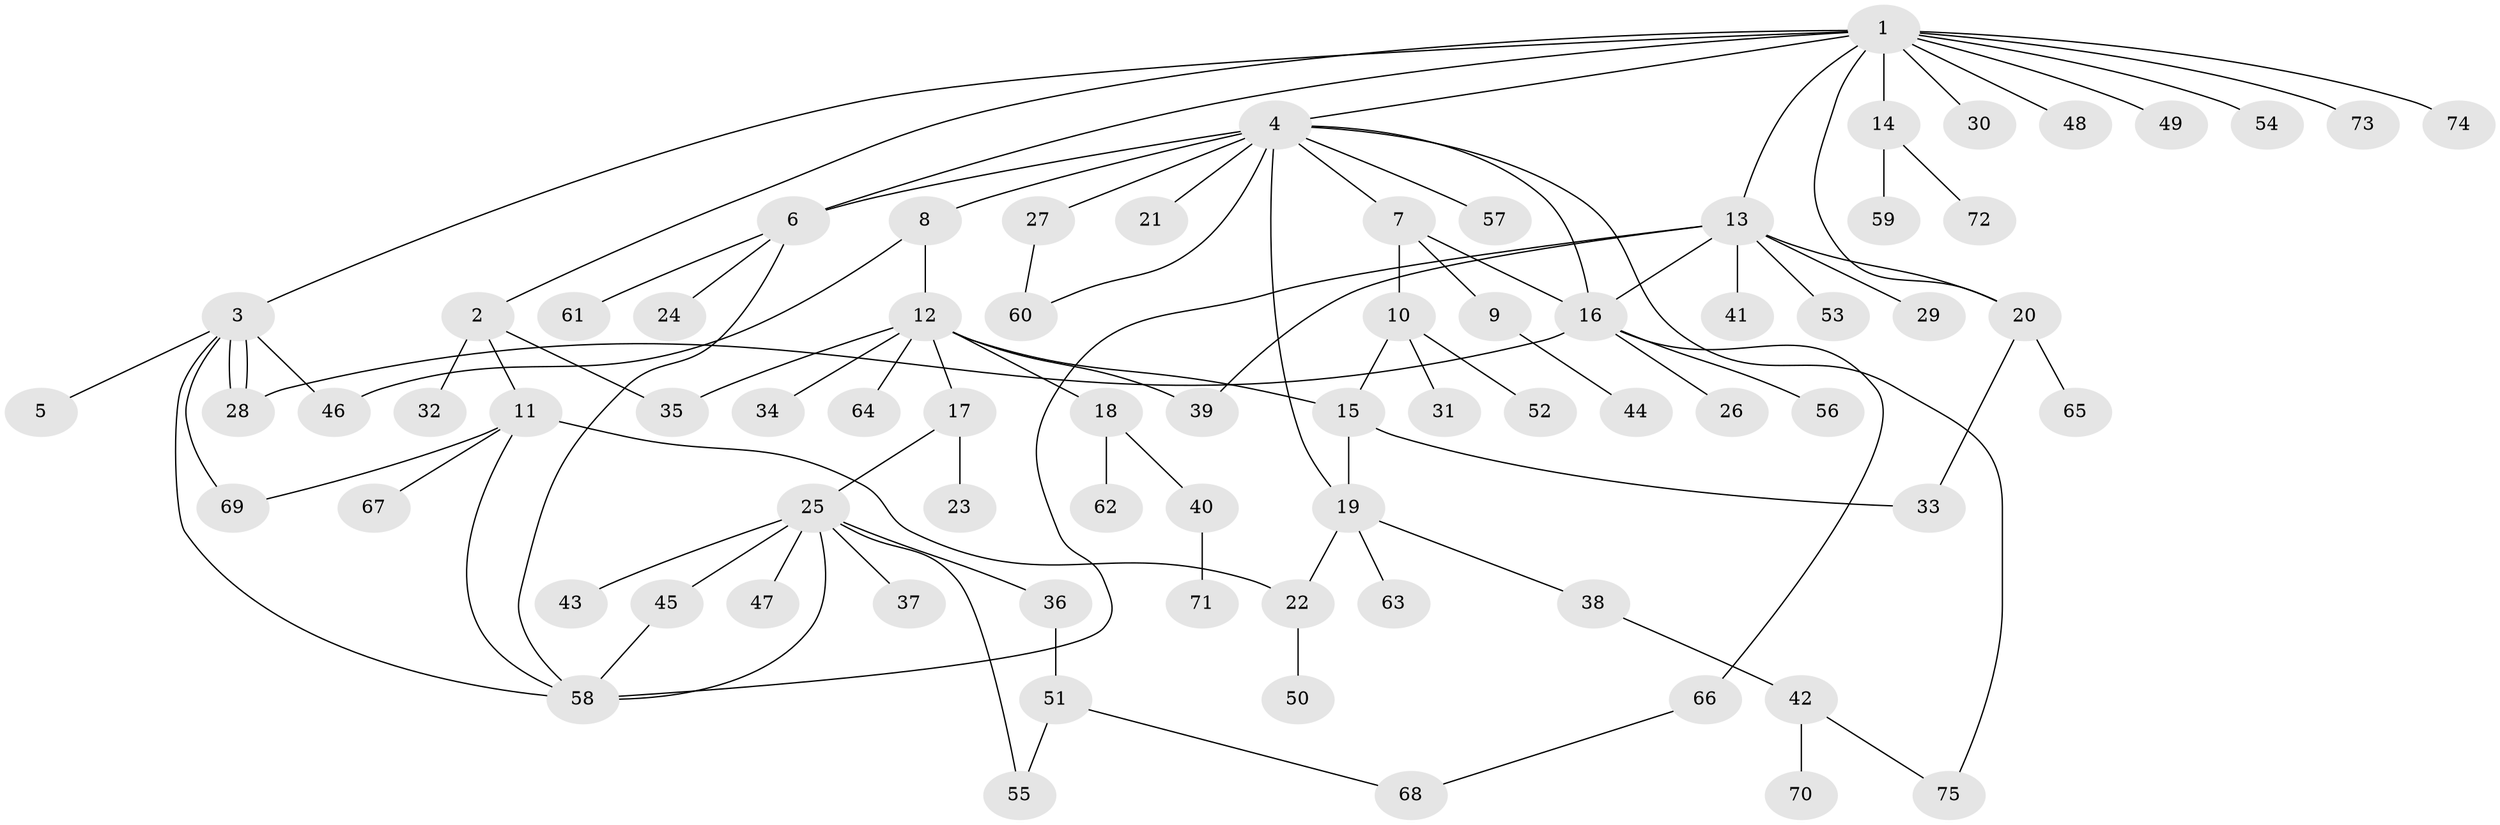 // coarse degree distribution, {11: 0.01818181818181818, 3: 0.07272727272727272, 6: 0.09090909090909091, 13: 0.01818181818181818, 1: 0.5454545454545454, 4: 0.03636363636363636, 8: 0.01818181818181818, 9: 0.01818181818181818, 2: 0.16363636363636364, 5: 0.01818181818181818}
// Generated by graph-tools (version 1.1) at 2025/41/03/06/25 10:41:52]
// undirected, 75 vertices, 97 edges
graph export_dot {
graph [start="1"]
  node [color=gray90,style=filled];
  1;
  2;
  3;
  4;
  5;
  6;
  7;
  8;
  9;
  10;
  11;
  12;
  13;
  14;
  15;
  16;
  17;
  18;
  19;
  20;
  21;
  22;
  23;
  24;
  25;
  26;
  27;
  28;
  29;
  30;
  31;
  32;
  33;
  34;
  35;
  36;
  37;
  38;
  39;
  40;
  41;
  42;
  43;
  44;
  45;
  46;
  47;
  48;
  49;
  50;
  51;
  52;
  53;
  54;
  55;
  56;
  57;
  58;
  59;
  60;
  61;
  62;
  63;
  64;
  65;
  66;
  67;
  68;
  69;
  70;
  71;
  72;
  73;
  74;
  75;
  1 -- 2;
  1 -- 3;
  1 -- 4;
  1 -- 6;
  1 -- 13;
  1 -- 14;
  1 -- 20;
  1 -- 30;
  1 -- 48;
  1 -- 49;
  1 -- 54;
  1 -- 73;
  1 -- 74;
  2 -- 11;
  2 -- 32;
  2 -- 35;
  3 -- 5;
  3 -- 28;
  3 -- 28;
  3 -- 46;
  3 -- 58;
  3 -- 69;
  4 -- 6;
  4 -- 7;
  4 -- 8;
  4 -- 16;
  4 -- 19;
  4 -- 21;
  4 -- 27;
  4 -- 57;
  4 -- 60;
  4 -- 75;
  6 -- 24;
  6 -- 58;
  6 -- 61;
  7 -- 9;
  7 -- 10;
  7 -- 16;
  8 -- 12;
  8 -- 46;
  9 -- 44;
  10 -- 15;
  10 -- 31;
  10 -- 52;
  11 -- 22;
  11 -- 58;
  11 -- 67;
  11 -- 69;
  12 -- 15;
  12 -- 17;
  12 -- 18;
  12 -- 34;
  12 -- 35;
  12 -- 39;
  12 -- 64;
  13 -- 16;
  13 -- 20;
  13 -- 29;
  13 -- 39;
  13 -- 41;
  13 -- 53;
  13 -- 58;
  14 -- 59;
  14 -- 72;
  15 -- 19;
  15 -- 33;
  16 -- 26;
  16 -- 28;
  16 -- 56;
  16 -- 66;
  17 -- 23;
  17 -- 25;
  18 -- 40;
  18 -- 62;
  19 -- 22;
  19 -- 38;
  19 -- 63;
  20 -- 33;
  20 -- 65;
  22 -- 50;
  25 -- 36;
  25 -- 37;
  25 -- 43;
  25 -- 45;
  25 -- 47;
  25 -- 55;
  25 -- 58;
  27 -- 60;
  36 -- 51;
  38 -- 42;
  40 -- 71;
  42 -- 70;
  42 -- 75;
  45 -- 58;
  51 -- 55;
  51 -- 68;
  66 -- 68;
}
